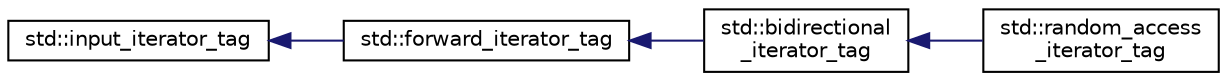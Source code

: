 digraph "Graphical Class Hierarchy"
{
  edge [fontname="Helvetica",fontsize="10",labelfontname="Helvetica",labelfontsize="10"];
  node [fontname="Helvetica",fontsize="10",shape=record];
  rankdir="LR";
  Node1 [label="std::input_iterator_tag",height=0.2,width=0.4,color="black", fillcolor="white", style="filled",URL="$structstd_1_1input__iterator__tag.html",tooltip="Marking input iterators. "];
  Node1 -> Node2 [dir="back",color="midnightblue",fontsize="10",style="solid",fontname="Helvetica"];
  Node2 [label="std::forward_iterator_tag",height=0.2,width=0.4,color="black", fillcolor="white", style="filled",URL="$structstd_1_1forward__iterator__tag.html",tooltip="Forward iterators support a superset of input iterator operations. "];
  Node2 -> Node3 [dir="back",color="midnightblue",fontsize="10",style="solid",fontname="Helvetica"];
  Node3 [label="std::bidirectional\l_iterator_tag",height=0.2,width=0.4,color="black", fillcolor="white", style="filled",URL="$structstd_1_1bidirectional__iterator__tag.html"];
  Node3 -> Node4 [dir="back",color="midnightblue",fontsize="10",style="solid",fontname="Helvetica"];
  Node4 [label="std::random_access\l_iterator_tag",height=0.2,width=0.4,color="black", fillcolor="white", style="filled",URL="$structstd_1_1random__access__iterator__tag.html"];
}
